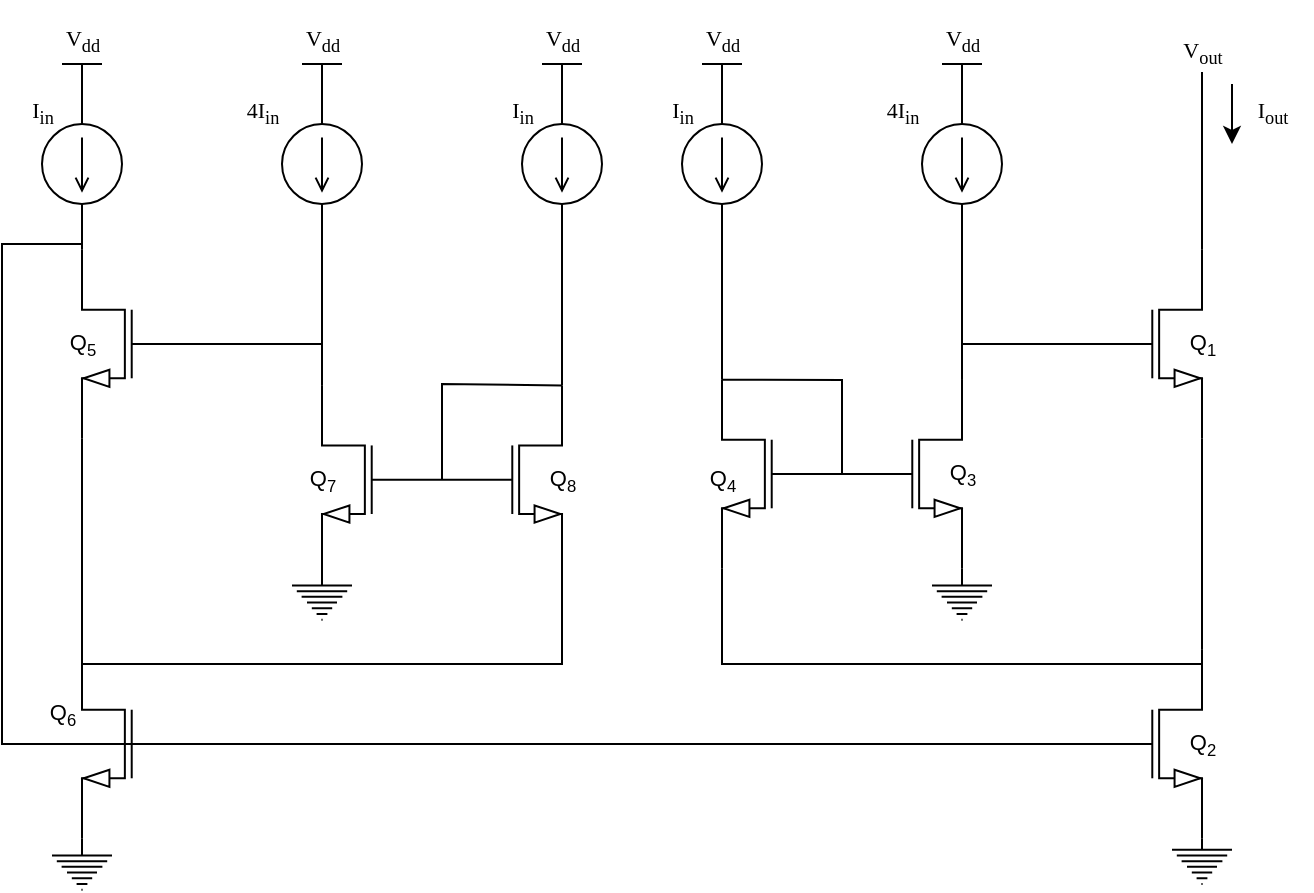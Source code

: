<mxfile>
    <diagram id="6sQQ0JxJ-tZFarW3XJSC" name="Page-1">
        <mxGraphModel dx="674" dy="575" grid="1" gridSize="10" guides="1" tooltips="1" connect="1" arrows="1" fold="1" page="1" pageScale="1" pageWidth="827" pageHeight="1169" math="0" shadow="0">
            <root>
                <mxCell id="0"/>
                <mxCell id="1" parent="0"/>
                <mxCell id="12" style="edgeStyle=orthogonalEdgeStyle;shape=connector;curved=0;rounded=0;jumpStyle=arc;html=1;exitX=1;exitY=0;exitDx=0;exitDy=0;exitPerimeter=0;strokeColor=default;align=center;verticalAlign=middle;fontFamily=Helvetica;fontSize=11;fontColor=default;labelBackgroundColor=default;endArrow=none;endFill=0;entryX=1;entryY=0.5;entryDx=0;entryDy=0;entryPerimeter=0;" parent="1" source="35" target="13" edge="1">
                    <mxGeometry relative="1" as="geometry">
                        <mxPoint x="599.793" y="190.0" as="targetPoint"/>
                        <mxPoint x="600" y="232.857" as="sourcePoint"/>
                    </mxGeometry>
                </mxCell>
                <mxCell id="20" style="edgeStyle=orthogonalEdgeStyle;shape=connector;curved=0;rounded=0;jumpStyle=arc;html=1;exitX=1;exitY=0;exitDx=0;exitDy=0;exitPerimeter=0;strokeColor=default;align=center;verticalAlign=middle;fontFamily=Helvetica;fontSize=11;fontColor=default;labelBackgroundColor=default;endArrow=none;endFill=0;" parent="1" source="5" edge="1">
                    <mxGeometry relative="1" as="geometry">
                        <mxPoint x="720" y="140" as="targetPoint"/>
                    </mxGeometry>
                </mxCell>
                <mxCell id="5" value="" style="verticalLabelPosition=bottom;shadow=0;dashed=0;align=center;html=1;verticalAlign=top;shape=mxgraph.electrical.transistors.nmos;pointerEvents=1;flipH=0;" parent="1" vertex="1">
                    <mxGeometry x="660" y="230" width="60" height="100" as="geometry"/>
                </mxCell>
                <mxCell id="6" value="" style="verticalLabelPosition=bottom;shadow=0;dashed=0;align=center;html=1;verticalAlign=top;shape=mxgraph.electrical.transistors.nmos;pointerEvents=1;flipH=0;" parent="1" vertex="1">
                    <mxGeometry x="660" y="430" width="60" height="100" as="geometry"/>
                </mxCell>
                <mxCell id="11" style="edgeStyle=orthogonalEdgeStyle;shape=connector;curved=0;rounded=0;jumpStyle=arc;html=1;exitX=1;exitY=1;exitDx=0;exitDy=0;exitPerimeter=0;entryX=1;entryY=0;entryDx=0;entryDy=0;entryPerimeter=0;strokeColor=default;align=center;verticalAlign=middle;fontFamily=Helvetica;fontSize=11;fontColor=default;labelBackgroundColor=default;endArrow=none;endFill=0;" parent="1" source="5" target="6" edge="1">
                    <mxGeometry relative="1" as="geometry">
                        <mxPoint x="720" y="360.003" as="sourcePoint"/>
                    </mxGeometry>
                </mxCell>
                <mxCell id="14" style="edgeStyle=orthogonalEdgeStyle;shape=connector;curved=0;rounded=0;jumpStyle=arc;html=1;exitX=0;exitY=0.5;exitDx=0;exitDy=0;exitPerimeter=0;strokeColor=default;align=center;verticalAlign=middle;fontFamily=Helvetica;fontSize=11;fontColor=default;labelBackgroundColor=default;endArrow=none;endFill=0;" parent="1" source="13" edge="1">
                    <mxGeometry relative="1" as="geometry">
                        <mxPoint x="600" y="150" as="targetPoint"/>
                    </mxGeometry>
                </mxCell>
                <mxCell id="13" value="" style="pointerEvents=1;verticalLabelPosition=bottom;shadow=0;dashed=0;align=center;html=1;verticalAlign=top;shape=mxgraph.electrical.signal_sources.source;aspect=fixed;points=[[0.5,0,0],[1,0.5,0],[0.5,1,0],[0,0.5,0]];elSignalType=dc1;fontFamily=Helvetica;fontSize=11;fontColor=default;labelBackgroundColor=default;rotation=90;" parent="1" vertex="1">
                    <mxGeometry x="580" y="170" width="40" height="40" as="geometry"/>
                </mxCell>
                <mxCell id="15" value="&lt;font face=&quot;Verdana&quot;&gt;4I&lt;sub&gt;in&lt;/sub&gt;&lt;/font&gt;" style="text;html=1;align=center;verticalAlign=middle;resizable=0;points=[];autosize=1;strokeColor=none;fillColor=none;fontFamily=Helvetica;fontSize=11;fontColor=default;labelBackgroundColor=default;" parent="1" vertex="1">
                    <mxGeometry x="550" y="150" width="40" height="30" as="geometry"/>
                </mxCell>
                <mxCell id="16" value="&lt;font face=&quot;Verdana&quot; style=&quot;font-size: 11px;&quot;&gt;V&lt;sub style=&quot;&quot;&gt;dd&lt;/sub&gt;&lt;/font&gt;" style="verticalLabelPosition=top;verticalAlign=bottom;shape=mxgraph.electrical.signal_sources.vdd;shadow=0;dashed=0;align=center;strokeWidth=1;fontSize=24;html=1;flipV=1;fontFamily=Helvetica;fontColor=default;labelBackgroundColor=default;" parent="1" vertex="1">
                    <mxGeometry x="590" y="140" width="20" height="10" as="geometry"/>
                </mxCell>
                <mxCell id="18" value="" style="pointerEvents=1;verticalLabelPosition=bottom;shadow=0;dashed=0;align=center;html=1;verticalAlign=top;shape=mxgraph.electrical.signal_sources.protective_earth;fontFamily=Helvetica;fontSize=11;fontColor=default;labelBackgroundColor=default;" parent="1" vertex="1">
                    <mxGeometry x="705" y="527.14" width="30" height="22.86" as="geometry"/>
                </mxCell>
                <mxCell id="21" value="&lt;font face=&quot;Verdana&quot;&gt;V&lt;sub&gt;out&lt;/sub&gt;&lt;/font&gt;" style="text;html=1;align=center;verticalAlign=middle;resizable=0;points=[];autosize=1;strokeColor=none;fillColor=none;fontFamily=Helvetica;fontSize=11;fontColor=default;labelBackgroundColor=default;" parent="1" vertex="1">
                    <mxGeometry x="695" y="120.0" width="50" height="30" as="geometry"/>
                </mxCell>
                <mxCell id="22" value="" style="endArrow=classic;html=1;rounded=0;strokeColor=default;align=center;verticalAlign=middle;fontFamily=Helvetica;fontSize=11;fontColor=default;labelBackgroundColor=default;edgeStyle=orthogonalEdgeStyle;jumpStyle=arc;curved=0;" parent="1" edge="1">
                    <mxGeometry width="50" height="50" relative="1" as="geometry">
                        <mxPoint x="735" y="150" as="sourcePoint"/>
                        <mxPoint x="735" y="180" as="targetPoint"/>
                    </mxGeometry>
                </mxCell>
                <mxCell id="23" value="&lt;font face=&quot;Verdana&quot;&gt;I&lt;sub&gt;out&lt;/sub&gt;&lt;/font&gt;" style="text;html=1;align=center;verticalAlign=middle;resizable=0;points=[];autosize=1;strokeColor=none;fillColor=none;fontFamily=Helvetica;fontSize=11;fontColor=default;labelBackgroundColor=default;" parent="1" vertex="1">
                    <mxGeometry x="735" y="150" width="40" height="30" as="geometry"/>
                </mxCell>
                <mxCell id="31" value="Q&lt;font size=&quot;1&quot;&gt;&lt;sub&gt;2&lt;/sub&gt;&lt;/font&gt;" style="text;html=1;align=center;verticalAlign=middle;resizable=0;points=[];autosize=1;strokeColor=none;fillColor=none;fontFamily=Helvetica;fontSize=11;fontColor=default;labelBackgroundColor=default;" parent="1" vertex="1">
                    <mxGeometry x="700" y="465" width="40" height="30" as="geometry"/>
                </mxCell>
                <mxCell id="32" value="Q&lt;font size=&quot;1&quot;&gt;&lt;sub&gt;1&lt;/sub&gt;&lt;/font&gt;" style="text;html=1;align=center;verticalAlign=middle;resizable=0;points=[];autosize=1;strokeColor=none;fillColor=none;fontFamily=Helvetica;fontSize=11;fontColor=default;labelBackgroundColor=default;" parent="1" vertex="1">
                    <mxGeometry x="700" y="265" width="40" height="30" as="geometry"/>
                </mxCell>
                <mxCell id="35" value="" style="verticalLabelPosition=bottom;shadow=0;dashed=0;align=center;html=1;verticalAlign=top;shape=mxgraph.electrical.transistors.nmos;pointerEvents=1;flipH=0;flipV=0;" vertex="1" parent="1">
                    <mxGeometry x="540" y="295" width="60" height="100" as="geometry"/>
                </mxCell>
                <mxCell id="36" style="edgeStyle=orthogonalEdgeStyle;html=1;exitX=0;exitY=0.5;exitDx=0;exitDy=0;exitPerimeter=0;entryX=1;entryY=0;entryDx=0;entryDy=0;entryPerimeter=0;endArrow=none;endFill=0;rounded=0;curved=0;jumpStyle=arc;" edge="1" parent="1" source="5" target="35">
                    <mxGeometry relative="1" as="geometry"/>
                </mxCell>
                <mxCell id="37" value="" style="pointerEvents=1;verticalLabelPosition=bottom;shadow=0;dashed=0;align=center;html=1;verticalAlign=top;shape=mxgraph.electrical.signal_sources.protective_earth;fontFamily=Helvetica;fontSize=11;fontColor=default;labelBackgroundColor=default;" vertex="1" parent="1">
                    <mxGeometry x="585" y="395" width="30" height="22.86" as="geometry"/>
                </mxCell>
                <mxCell id="38" style="edgeStyle=orthogonalEdgeStyle;shape=connector;curved=0;rounded=0;jumpStyle=arc;html=1;exitX=1;exitY=1;exitDx=0;exitDy=0;exitPerimeter=0;entryX=0.5;entryY=0;entryDx=0;entryDy=0;entryPerimeter=0;strokeColor=default;align=center;verticalAlign=middle;fontFamily=Helvetica;fontSize=11;fontColor=default;labelBackgroundColor=default;endArrow=none;endFill=0;" edge="1" parent="1" source="35" target="37">
                    <mxGeometry relative="1" as="geometry"/>
                </mxCell>
                <mxCell id="39" value="Q&lt;font size=&quot;1&quot;&gt;&lt;sub&gt;3&lt;/sub&gt;&lt;/font&gt;" style="text;html=1;align=center;verticalAlign=middle;resizable=0;points=[];autosize=1;strokeColor=none;fillColor=none;fontFamily=Helvetica;fontSize=11;fontColor=default;labelBackgroundColor=default;" vertex="1" parent="1">
                    <mxGeometry x="580" y="330" width="40" height="30" as="geometry"/>
                </mxCell>
                <mxCell id="40" value="" style="verticalLabelPosition=bottom;shadow=0;dashed=0;align=center;html=1;verticalAlign=top;shape=mxgraph.electrical.transistors.nmos;pointerEvents=1;flipH=1;flipV=0;" vertex="1" parent="1">
                    <mxGeometry x="480" y="295" width="60" height="100" as="geometry"/>
                </mxCell>
                <mxCell id="41" style="edgeStyle=orthogonalEdgeStyle;shape=connector;curved=0;rounded=0;jumpStyle=arc;html=1;exitX=0;exitY=0.5;exitDx=0;exitDy=0;exitPerimeter=0;entryX=1;entryY=0;entryDx=0;entryDy=0;entryPerimeter=0;strokeColor=default;align=center;verticalAlign=middle;fontFamily=Helvetica;fontSize=11;fontColor=default;labelBackgroundColor=default;endArrow=none;endFill=0;" edge="1" parent="1" source="40" target="40">
                    <mxGeometry relative="1" as="geometry">
                        <Array as="points">
                            <mxPoint x="540" y="298"/>
                        </Array>
                    </mxGeometry>
                </mxCell>
                <mxCell id="47" style="edgeStyle=orthogonalEdgeStyle;shape=connector;curved=0;rounded=0;jumpStyle=arc;html=1;exitX=1;exitY=0;exitDx=0;exitDy=0;exitPerimeter=0;strokeColor=default;align=center;verticalAlign=middle;fontFamily=Helvetica;fontSize=11;fontColor=default;labelBackgroundColor=default;endArrow=none;endFill=0;entryX=1;entryY=0.5;entryDx=0;entryDy=0;entryPerimeter=0;" edge="1" parent="1" target="49" source="40">
                    <mxGeometry relative="1" as="geometry">
                        <mxPoint x="479.793" y="190.0" as="targetPoint"/>
                        <mxPoint x="480.0" y="232.857" as="sourcePoint"/>
                    </mxGeometry>
                </mxCell>
                <mxCell id="48" style="edgeStyle=orthogonalEdgeStyle;shape=connector;curved=0;rounded=0;jumpStyle=arc;html=1;exitX=0;exitY=0.5;exitDx=0;exitDy=0;exitPerimeter=0;strokeColor=default;align=center;verticalAlign=middle;fontFamily=Helvetica;fontSize=11;fontColor=default;labelBackgroundColor=default;endArrow=none;endFill=0;" edge="1" parent="1" source="49">
                    <mxGeometry relative="1" as="geometry">
                        <mxPoint x="480" y="150" as="targetPoint"/>
                    </mxGeometry>
                </mxCell>
                <mxCell id="49" value="" style="pointerEvents=1;verticalLabelPosition=bottom;shadow=0;dashed=0;align=center;html=1;verticalAlign=top;shape=mxgraph.electrical.signal_sources.source;aspect=fixed;points=[[0.5,0,0],[1,0.5,0],[0.5,1,0],[0,0.5,0]];elSignalType=dc1;fontFamily=Helvetica;fontSize=11;fontColor=default;labelBackgroundColor=default;rotation=90;" vertex="1" parent="1">
                    <mxGeometry x="460" y="170" width="40" height="40" as="geometry"/>
                </mxCell>
                <mxCell id="50" value="&lt;font face=&quot;Verdana&quot;&gt;I&lt;sub&gt;in&lt;/sub&gt;&lt;/font&gt;" style="text;html=1;align=center;verticalAlign=middle;resizable=0;points=[];autosize=1;strokeColor=none;fillColor=none;fontFamily=Helvetica;fontSize=11;fontColor=default;labelBackgroundColor=default;" vertex="1" parent="1">
                    <mxGeometry x="440" y="150" width="40" height="30" as="geometry"/>
                </mxCell>
                <mxCell id="51" value="&lt;font face=&quot;Verdana&quot; style=&quot;font-size: 11px;&quot;&gt;V&lt;sub style=&quot;&quot;&gt;dd&lt;/sub&gt;&lt;/font&gt;" style="verticalLabelPosition=top;verticalAlign=bottom;shape=mxgraph.electrical.signal_sources.vdd;shadow=0;dashed=0;align=center;strokeWidth=1;fontSize=24;html=1;flipV=1;fontFamily=Helvetica;fontColor=default;labelBackgroundColor=default;" vertex="1" parent="1">
                    <mxGeometry x="470" y="140" width="20" height="10" as="geometry"/>
                </mxCell>
                <mxCell id="52" value="Q&lt;font size=&quot;1&quot;&gt;&lt;sub&gt;4&lt;/sub&gt;&lt;/font&gt;" style="text;html=1;align=center;verticalAlign=middle;resizable=0;points=[];autosize=1;strokeColor=none;fillColor=none;fontFamily=Helvetica;fontSize=11;fontColor=default;labelBackgroundColor=default;" vertex="1" parent="1">
                    <mxGeometry x="460" y="332.86" width="40" height="30" as="geometry"/>
                </mxCell>
                <mxCell id="53" style="edgeStyle=orthogonalEdgeStyle;shape=connector;curved=0;rounded=0;jumpStyle=arc;html=1;exitX=1;exitY=1;exitDx=0;exitDy=0;exitPerimeter=0;entryX=1;entryY=0;entryDx=0;entryDy=0;entryPerimeter=0;strokeColor=default;align=center;verticalAlign=middle;fontFamily=Helvetica;fontSize=11;fontColor=default;labelBackgroundColor=default;endArrow=none;endFill=0;" edge="1" parent="1" source="40" target="6">
                    <mxGeometry relative="1" as="geometry">
                        <Array as="points">
                            <mxPoint x="480" y="440"/>
                            <mxPoint x="720" y="440"/>
                        </Array>
                    </mxGeometry>
                </mxCell>
                <mxCell id="83" value="" style="verticalLabelPosition=bottom;shadow=0;dashed=0;align=center;html=1;verticalAlign=top;shape=mxgraph.electrical.transistors.nmos;pointerEvents=1;flipH=0;flipV=0;" vertex="1" parent="1">
                    <mxGeometry x="340" y="297.86" width="60" height="100" as="geometry"/>
                </mxCell>
                <mxCell id="84" value="" style="verticalLabelPosition=bottom;shadow=0;dashed=0;align=center;html=1;verticalAlign=top;shape=mxgraph.electrical.transistors.nmos;pointerEvents=1;flipH=1;flipV=0;" vertex="1" parent="1">
                    <mxGeometry x="280" y="297.86" width="60" height="100" as="geometry"/>
                </mxCell>
                <mxCell id="85" value="" style="pointerEvents=1;verticalLabelPosition=bottom;shadow=0;dashed=0;align=center;html=1;verticalAlign=top;shape=mxgraph.electrical.signal_sources.protective_earth;fontFamily=Helvetica;fontSize=11;fontColor=default;labelBackgroundColor=default;" vertex="1" parent="1">
                    <mxGeometry x="265" y="395" width="30" height="22.86" as="geometry"/>
                </mxCell>
                <mxCell id="86" style="edgeStyle=orthogonalEdgeStyle;shape=connector;curved=0;rounded=0;jumpStyle=arc;html=1;exitX=1;exitY=0;exitDx=0;exitDy=0;exitPerimeter=0;entryX=0;entryY=0.5;entryDx=0;entryDy=0;entryPerimeter=0;strokeColor=default;align=center;verticalAlign=middle;fontFamily=Helvetica;fontSize=11;fontColor=default;labelBackgroundColor=default;endArrow=none;endFill=0;" edge="1" parent="1" source="83" target="83">
                    <mxGeometry relative="1" as="geometry">
                        <Array as="points">
                            <mxPoint x="340" y="300"/>
                        </Array>
                    </mxGeometry>
                </mxCell>
                <mxCell id="87" style="edgeStyle=orthogonalEdgeStyle;shape=connector;curved=0;rounded=0;jumpStyle=arc;html=1;exitX=0;exitY=0.5;exitDx=0;exitDy=0;exitPerimeter=0;strokeColor=default;align=center;verticalAlign=middle;fontFamily=Helvetica;fontSize=11;fontColor=default;labelBackgroundColor=default;endArrow=none;endFill=0;" edge="1" parent="1" source="88">
                    <mxGeometry relative="1" as="geometry">
                        <mxPoint x="400" y="150" as="targetPoint"/>
                    </mxGeometry>
                </mxCell>
                <mxCell id="88" value="" style="pointerEvents=1;verticalLabelPosition=bottom;shadow=0;dashed=0;align=center;html=1;verticalAlign=top;shape=mxgraph.electrical.signal_sources.source;aspect=fixed;points=[[0.5,0,0],[1,0.5,0],[0.5,1,0],[0,0.5,0]];elSignalType=dc1;fontFamily=Helvetica;fontSize=11;fontColor=default;labelBackgroundColor=default;rotation=90;" vertex="1" parent="1">
                    <mxGeometry x="380" y="170" width="40" height="40" as="geometry"/>
                </mxCell>
                <mxCell id="89" value="&lt;font face=&quot;Verdana&quot;&gt;I&lt;sub&gt;in&lt;/sub&gt;&lt;/font&gt;" style="text;html=1;align=center;verticalAlign=middle;resizable=0;points=[];autosize=1;strokeColor=none;fillColor=none;fontFamily=Helvetica;fontSize=11;fontColor=default;labelBackgroundColor=default;" vertex="1" parent="1">
                    <mxGeometry x="360" y="150" width="40" height="30" as="geometry"/>
                </mxCell>
                <mxCell id="90" value="&lt;font face=&quot;Verdana&quot; style=&quot;font-size: 11px;&quot;&gt;V&lt;sub style=&quot;&quot;&gt;dd&lt;/sub&gt;&lt;/font&gt;" style="verticalLabelPosition=top;verticalAlign=bottom;shape=mxgraph.electrical.signal_sources.vdd;shadow=0;dashed=0;align=center;strokeWidth=1;fontSize=24;html=1;flipV=1;fontFamily=Helvetica;fontColor=default;labelBackgroundColor=default;" vertex="1" parent="1">
                    <mxGeometry x="390" y="140" width="20" height="10" as="geometry"/>
                </mxCell>
                <mxCell id="91" style="edgeStyle=orthogonalEdgeStyle;shape=connector;curved=0;rounded=0;jumpStyle=arc;html=1;exitX=1;exitY=0;exitDx=0;exitDy=0;exitPerimeter=0;entryX=1;entryY=0.5;entryDx=0;entryDy=0;entryPerimeter=0;strokeColor=default;align=center;verticalAlign=middle;fontFamily=Helvetica;fontSize=11;fontColor=default;labelBackgroundColor=default;endArrow=none;endFill=0;" edge="1" parent="1" source="83" target="88">
                    <mxGeometry relative="1" as="geometry"/>
                </mxCell>
                <mxCell id="92" style="edgeStyle=orthogonalEdgeStyle;shape=connector;curved=0;rounded=0;jumpStyle=arc;html=1;exitX=0;exitY=0.5;exitDx=0;exitDy=0;exitPerimeter=0;strokeColor=default;align=center;verticalAlign=middle;fontFamily=Helvetica;fontSize=11;fontColor=default;labelBackgroundColor=default;endArrow=none;endFill=0;" edge="1" parent="1" source="93">
                    <mxGeometry relative="1" as="geometry">
                        <mxPoint x="280" y="150" as="targetPoint"/>
                    </mxGeometry>
                </mxCell>
                <mxCell id="93" value="" style="pointerEvents=1;verticalLabelPosition=bottom;shadow=0;dashed=0;align=center;html=1;verticalAlign=top;shape=mxgraph.electrical.signal_sources.source;aspect=fixed;points=[[0.5,0,0],[1,0.5,0],[0.5,1,0],[0,0.5,0]];elSignalType=dc1;fontFamily=Helvetica;fontSize=11;fontColor=default;labelBackgroundColor=default;rotation=90;" vertex="1" parent="1">
                    <mxGeometry x="260" y="170" width="40" height="40" as="geometry"/>
                </mxCell>
                <mxCell id="94" value="&lt;font face=&quot;Verdana&quot;&gt;4I&lt;sub&gt;in&lt;/sub&gt;&lt;/font&gt;" style="text;html=1;align=center;verticalAlign=middle;resizable=0;points=[];autosize=1;strokeColor=none;fillColor=none;fontFamily=Helvetica;fontSize=11;fontColor=default;labelBackgroundColor=default;" vertex="1" parent="1">
                    <mxGeometry x="230" y="150" width="40" height="30" as="geometry"/>
                </mxCell>
                <mxCell id="95" value="&lt;font face=&quot;Verdana&quot; style=&quot;font-size: 11px;&quot;&gt;V&lt;sub style=&quot;&quot;&gt;dd&lt;/sub&gt;&lt;/font&gt;" style="verticalLabelPosition=top;verticalAlign=bottom;shape=mxgraph.electrical.signal_sources.vdd;shadow=0;dashed=0;align=center;strokeWidth=1;fontSize=24;html=1;flipV=1;fontFamily=Helvetica;fontColor=default;labelBackgroundColor=default;" vertex="1" parent="1">
                    <mxGeometry x="270" y="140" width="20" height="10" as="geometry"/>
                </mxCell>
                <mxCell id="96" style="edgeStyle=orthogonalEdgeStyle;shape=connector;curved=0;rounded=0;jumpStyle=arc;html=1;exitX=1;exitY=0;exitDx=0;exitDy=0;exitPerimeter=0;entryX=1;entryY=0.5;entryDx=0;entryDy=0;entryPerimeter=0;strokeColor=default;align=center;verticalAlign=middle;fontFamily=Helvetica;fontSize=11;fontColor=default;labelBackgroundColor=default;endArrow=none;endFill=0;" edge="1" parent="1" source="84" target="93">
                    <mxGeometry relative="1" as="geometry"/>
                </mxCell>
                <mxCell id="97" value="" style="verticalLabelPosition=bottom;shadow=0;dashed=0;align=center;html=1;verticalAlign=top;shape=mxgraph.electrical.transistors.nmos;pointerEvents=1;flipH=1;" vertex="1" parent="1">
                    <mxGeometry x="160" y="230" width="60" height="100" as="geometry"/>
                </mxCell>
                <mxCell id="98" style="edgeStyle=orthogonalEdgeStyle;shape=connector;curved=0;rounded=0;jumpStyle=arc;html=1;exitX=0;exitY=0.5;exitDx=0;exitDy=0;exitPerimeter=0;entryX=1;entryY=0;entryDx=0;entryDy=0;entryPerimeter=0;strokeColor=default;align=center;verticalAlign=middle;fontFamily=Helvetica;fontSize=11;fontColor=default;labelBackgroundColor=default;endArrow=none;endFill=0;" edge="1" parent="1" source="97" target="84">
                    <mxGeometry relative="1" as="geometry"/>
                </mxCell>
                <mxCell id="99" style="edgeStyle=orthogonalEdgeStyle;shape=connector;curved=0;rounded=0;jumpStyle=arc;html=1;exitX=1;exitY=1;exitDx=0;exitDy=0;exitPerimeter=0;entryX=1;entryY=1;entryDx=0;entryDy=0;entryPerimeter=0;strokeColor=default;align=center;verticalAlign=middle;fontFamily=Helvetica;fontSize=11;fontColor=default;labelBackgroundColor=default;endArrow=none;endFill=0;" edge="1" parent="1" source="83" target="97">
                    <mxGeometry relative="1" as="geometry">
                        <Array as="points">
                            <mxPoint x="400" y="440"/>
                            <mxPoint x="160" y="440"/>
                        </Array>
                    </mxGeometry>
                </mxCell>
                <mxCell id="100" value="" style="verticalLabelPosition=bottom;shadow=0;dashed=0;align=center;html=1;verticalAlign=top;shape=mxgraph.electrical.transistors.nmos;pointerEvents=1;flipH=1;" vertex="1" parent="1">
                    <mxGeometry x="160" y="430" width="60" height="100" as="geometry"/>
                </mxCell>
                <mxCell id="101" style="edgeStyle=orthogonalEdgeStyle;shape=connector;curved=0;rounded=0;jumpStyle=arc;html=1;exitX=0;exitY=0.5;exitDx=0;exitDy=0;exitPerimeter=0;entryX=0;entryY=0.5;entryDx=0;entryDy=0;entryPerimeter=0;strokeColor=default;align=center;verticalAlign=middle;fontFamily=Helvetica;fontSize=11;fontColor=default;labelBackgroundColor=default;endArrow=none;endFill=0;" edge="1" parent="1" source="6" target="100">
                    <mxGeometry relative="1" as="geometry"/>
                </mxCell>
                <mxCell id="102" style="edgeStyle=orthogonalEdgeStyle;shape=connector;curved=0;rounded=0;jumpStyle=arc;html=1;exitX=0;exitY=0.5;exitDx=0;exitDy=0;exitPerimeter=0;strokeColor=default;align=center;verticalAlign=middle;fontFamily=Helvetica;fontSize=11;fontColor=default;labelBackgroundColor=default;endArrow=none;endFill=0;" edge="1" parent="1" source="103">
                    <mxGeometry relative="1" as="geometry">
                        <mxPoint x="160" y="150" as="targetPoint"/>
                    </mxGeometry>
                </mxCell>
                <mxCell id="103" value="" style="pointerEvents=1;verticalLabelPosition=bottom;shadow=0;dashed=0;align=center;html=1;verticalAlign=top;shape=mxgraph.electrical.signal_sources.source;aspect=fixed;points=[[0.5,0,0],[1,0.5,0],[0.5,1,0],[0,0.5,0]];elSignalType=dc1;fontFamily=Helvetica;fontSize=11;fontColor=default;labelBackgroundColor=default;rotation=90;" vertex="1" parent="1">
                    <mxGeometry x="140" y="170" width="40" height="40" as="geometry"/>
                </mxCell>
                <mxCell id="104" value="&lt;font face=&quot;Verdana&quot;&gt;I&lt;sub&gt;in&lt;/sub&gt;&lt;/font&gt;" style="text;html=1;align=center;verticalAlign=middle;resizable=0;points=[];autosize=1;strokeColor=none;fillColor=none;fontFamily=Helvetica;fontSize=11;fontColor=default;labelBackgroundColor=default;" vertex="1" parent="1">
                    <mxGeometry x="120" y="150" width="40" height="30" as="geometry"/>
                </mxCell>
                <mxCell id="105" value="&lt;font face=&quot;Verdana&quot; style=&quot;font-size: 11px;&quot;&gt;V&lt;sub style=&quot;&quot;&gt;dd&lt;/sub&gt;&lt;/font&gt;" style="verticalLabelPosition=top;verticalAlign=bottom;shape=mxgraph.electrical.signal_sources.vdd;shadow=0;dashed=0;align=center;strokeWidth=1;fontSize=24;html=1;flipV=1;fontFamily=Helvetica;fontColor=default;labelBackgroundColor=default;" vertex="1" parent="1">
                    <mxGeometry x="150" y="140" width="20" height="10" as="geometry"/>
                </mxCell>
                <mxCell id="106" style="edgeStyle=orthogonalEdgeStyle;shape=connector;curved=0;rounded=0;jumpStyle=arc;html=1;exitX=1;exitY=0;exitDx=0;exitDy=0;exitPerimeter=0;entryX=1;entryY=0.5;entryDx=0;entryDy=0;entryPerimeter=0;strokeColor=default;align=center;verticalAlign=middle;fontFamily=Helvetica;fontSize=11;fontColor=default;labelBackgroundColor=default;endArrow=none;endFill=0;" edge="1" parent="1" source="97" target="103">
                    <mxGeometry relative="1" as="geometry"/>
                </mxCell>
                <mxCell id="107" style="edgeStyle=orthogonalEdgeStyle;shape=connector;curved=0;rounded=0;jumpStyle=arc;html=1;exitX=0;exitY=0.5;exitDx=0;exitDy=0;exitPerimeter=0;entryX=1;entryY=0.5;entryDx=0;entryDy=0;entryPerimeter=0;strokeColor=default;align=center;verticalAlign=middle;fontFamily=Helvetica;fontSize=11;fontColor=default;labelBackgroundColor=default;endArrow=none;endFill=0;" edge="1" parent="1" source="100" target="103">
                    <mxGeometry relative="1" as="geometry">
                        <Array as="points">
                            <mxPoint x="120" y="480"/>
                            <mxPoint x="120" y="230"/>
                            <mxPoint x="160" y="230"/>
                        </Array>
                    </mxGeometry>
                </mxCell>
                <mxCell id="108" value="" style="pointerEvents=1;verticalLabelPosition=bottom;shadow=0;dashed=0;align=center;html=1;verticalAlign=top;shape=mxgraph.electrical.signal_sources.protective_earth;fontFamily=Helvetica;fontSize=11;fontColor=default;labelBackgroundColor=default;" vertex="1" parent="1">
                    <mxGeometry x="145" y="530" width="30" height="22.86" as="geometry"/>
                </mxCell>
                <mxCell id="109" style="edgeStyle=orthogonalEdgeStyle;shape=connector;curved=0;rounded=0;jumpStyle=arc;html=1;exitX=1;exitY=1;exitDx=0;exitDy=0;exitPerimeter=0;entryX=0.5;entryY=0;entryDx=0;entryDy=0;entryPerimeter=0;strokeColor=default;align=center;verticalAlign=middle;fontFamily=Helvetica;fontSize=11;fontColor=default;labelBackgroundColor=default;endArrow=none;endFill=0;" edge="1" parent="1" source="100" target="108">
                    <mxGeometry relative="1" as="geometry"/>
                </mxCell>
                <mxCell id="110" value="Q&lt;font size=&quot;1&quot;&gt;&lt;sub&gt;8&lt;/sub&gt;&lt;/font&gt;" style="text;html=1;align=center;verticalAlign=middle;resizable=0;points=[];autosize=1;strokeColor=none;fillColor=none;fontFamily=Helvetica;fontSize=11;fontColor=default;labelBackgroundColor=default;" vertex="1" parent="1">
                    <mxGeometry x="380" y="332.86" width="40" height="30" as="geometry"/>
                </mxCell>
                <mxCell id="111" value="Q&lt;font size=&quot;1&quot;&gt;&lt;sub&gt;7&lt;/sub&gt;&lt;/font&gt;" style="text;html=1;align=center;verticalAlign=middle;resizable=0;points=[];autosize=1;strokeColor=none;fillColor=none;fontFamily=Helvetica;fontSize=11;fontColor=default;labelBackgroundColor=default;" vertex="1" parent="1">
                    <mxGeometry x="260" y="332.86" width="40" height="30" as="geometry"/>
                </mxCell>
                <mxCell id="112" value="Q&lt;font size=&quot;1&quot;&gt;&lt;sub&gt;5&lt;/sub&gt;&lt;/font&gt;" style="text;html=1;align=center;verticalAlign=middle;resizable=0;points=[];autosize=1;strokeColor=none;fillColor=none;fontFamily=Helvetica;fontSize=11;fontColor=default;labelBackgroundColor=default;" vertex="1" parent="1">
                    <mxGeometry x="140" y="265" width="40" height="30" as="geometry"/>
                </mxCell>
                <mxCell id="113" value="Q&lt;font size=&quot;1&quot;&gt;&lt;sub&gt;6&lt;/sub&gt;&lt;/font&gt;" style="text;html=1;align=center;verticalAlign=middle;resizable=0;points=[];autosize=1;strokeColor=none;fillColor=none;fontFamily=Helvetica;fontSize=11;fontColor=default;labelBackgroundColor=default;" vertex="1" parent="1">
                    <mxGeometry x="130" y="450" width="40" height="30" as="geometry"/>
                </mxCell>
            </root>
        </mxGraphModel>
    </diagram>
</mxfile>